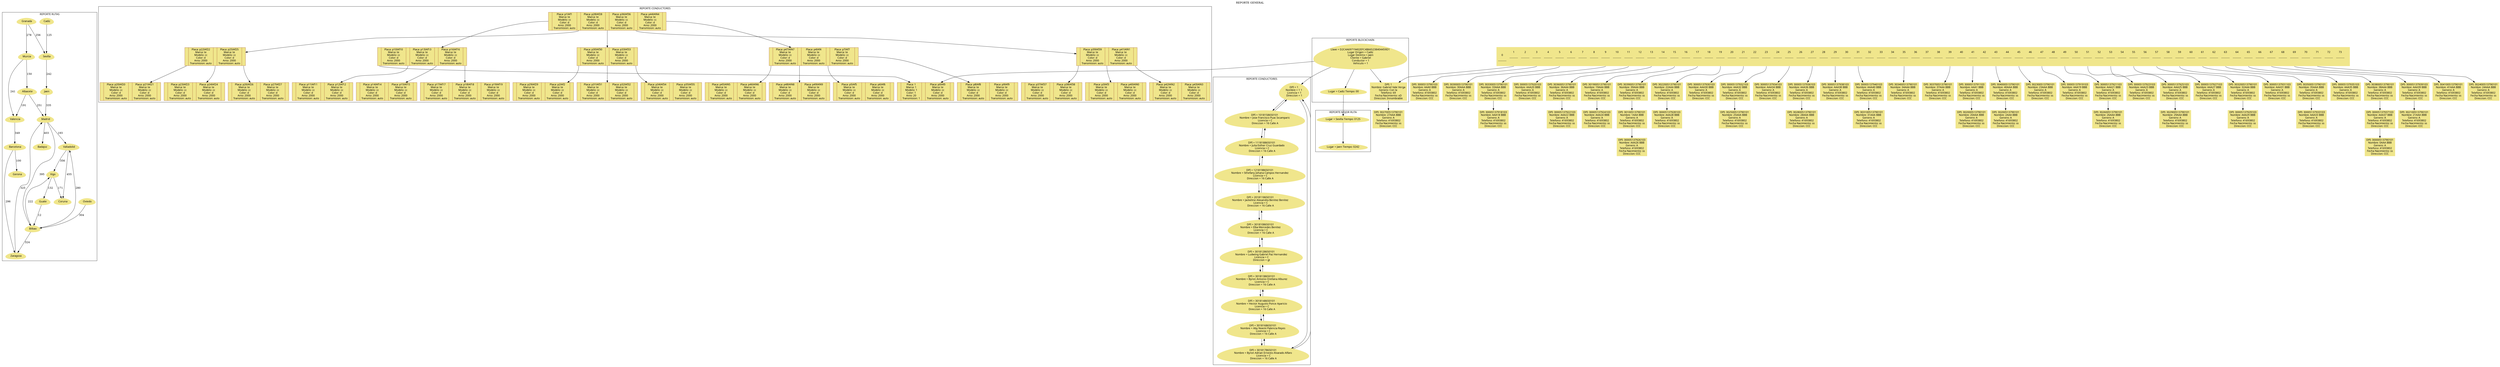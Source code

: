 digraph{

labelloc = "t;"label = "REPORTE GENERAL";

subgraph cluster_Map{ rankdir=LR; 
 node[shape = egg, style=filled, color = khaki, fontname = "Century Gothic"]; graph [fontname = "Century Gothic"];
labelloc = "t;"label = "REPORTE RUTAS";
"Cadiz"[label = " Cadiz"]
"Cadiz"->"Sevilla"[arrowhead=normal label= "125"]
"Sevilla"[label = " Sevilla"]
"Sevilla"->"Jaen"[arrowhead=normal label= "242"]
"Granada"[label = " Granada"]
"Granada"->"Sevilla"[arrowhead=normal label= "256"]
"Granada"->"Murcia"[arrowhead=normal label= "278"]
"Jaen"[label = " Jaen"]
"Jaen"->"Madrid"[arrowhead=normal label= "335"]
"Murcia"[label = " Murcia"]
"Murcia"->"Valencia"[arrowhead=normal label= "241"]
"Murcia"->"Albacete"[arrowhead=normal label= "150"]
"Madrid"[label = " Madrid"]
"Madrid"->"Badajoz"[arrowhead=normal label= "403"]
"Madrid"->"Valladolid"[arrowhead=normal label= "193"]
"Madrid"->"Bilbao"[arrowhead=normal label= "395"]
"Valencia"[label = " Valencia"]
"Valencia"->"Barcelona"[arrowhead=normal label= "349"]
"Albacete"[label = " Albacete"]
"Albacete"->"Valencia"[arrowhead=normal label= "191"]
"Albacete"->"Madrid"[arrowhead=normal label= "251"]
"Barcelona"[label = " Barcelona"]
"Barcelona"->"Gerona"[arrowhead=normal label= "100"]
"Barcelona"->"Zaragoza"[arrowhead=normal label= "296"]
"Gerona"[label = " Gerona"]
"Zaragoza"[label = " Zaragoza"]
"Zaragoza"->"Madrid"[arrowhead=normal label= "325"]
"Badajoz"[label = " Badajoz"]
"Valladolid"[label = " Valladolid"]
"Valladolid"->"Vigo"[arrowhead=normal label= "356"]
"Valladolid"->"Coruna"[arrowhead=normal label= "455"]
"Vigo"[label = " Vigo"]
"Vigo"->"Coruna"[arrowhead=normal label= "171"]
"Vigo"->"Guate"[arrowhead=normal label= "132"]
"Coruna"[label = " Coruna"]
"Bilbao"[label = " Bilbao"]
"Bilbao"->"Valladolid"[arrowhead=normal label= "280"]
"Bilbao"->"Zaragoza"[arrowhead=normal label= "324"]
"Bilbao"->"Vigo"[arrowhead=normal label= "222"]
"Oviedo"[label = " Oviedo"]
"Oviedo"->"Bilbao"[arrowhead=normal label= "304"]
"Guate"[label = " Guate"]
"Guate"->"Bilbao"[arrowhead=normal label= "12"]
}

subgraph cluster_Drivers{ rankdir=LR; 
 node[shape = egg, style=filled, color = khaki, fontname = "Century Gothic"]; graph [fontname = "Century Gothic"];
labelloc = "t;"label = "REPORTE CONDUCTORES";
x1[dir=both label = "DPI = 1\nNombre = 1 1\n Licencia = 1\n Direccion = 1"]x1-> x1018158650101
x1-> x3018178650101
x1018158650101[dir=both label = "DPI = 1018158650101\nNombre = Jose Francisco Puac Ixcamparic\n Licencia = C\n Direccion = 16 Calle A"]x1018158650101-> x1118188650101
x1018158650101-> x1
x1118188650101[dir=both label = "DPI = 1118188650101\nNombre = Julia Esther Cruz Guardado\n Licencia = C\n Direccion = 16 Calle A"]x1118188650101-> x1218198650101
x1118188650101-> x1018158650101
x1218198650101[dir=both label = "DPI = 1218198650101\nNombre = Sthefany Johana Campos Hernandez\n Licencia = C\n Direccion = 16 Calle A"]x1218198650101-> x2018118650101
x1218198650101-> x1118188650101
x2018118650101[dir=both label = "DPI = 2018118650101\nNombre = Jackeline Alexandra Benitez Benitez\n Licencia = C\n Direccion = 16 Calle A"]x2018118650101-> x3018108650101
x2018118650101-> x1218198650101
x3018108650101[dir=both label = "DPI = 3018108650101\nNombre = Elba Mercedes Benitez\n Licencia = C\n Direccion = 16 Calle A"]x3018108650101-> x3018128650101
x3018108650101-> x2018118650101
x3018128650101[dir=both label = "DPI = 3018128650101\nNombre = Ludwing Gabriel Paz Hernandez\n Licencia = C\n Direccion = gt"]x3018128650101-> x3018138650101
x3018128650101-> x3018108650101
x3018138650101[dir=both label = "DPI = 3018138650101\nNombre = Byron Antonio Orellana Alburez\n Licencia = C\n Direccion = 16 Calle A"]x3018138650101-> x3018148650101
x3018138650101-> x3018128650101
x3018148650101[dir=both label = "DPI = 3018148650101\nNombre = Hector Augusto Ponce Aparicio\n Licencia = C\n Direccion = 16 Calle A"]x3018148650101-> x3018168650101
x3018148650101-> x3018138650101
x3018168650101[dir=both label = "DPI = 3018168650101\nNombre = Aby Noemi Palencia Reyes\n Licencia = C\n Direccion = 16 Calle A"]x3018168650101-> x3018178650101
x3018168650101-> x3018148650101
x3018178650101[dir=both label = "DPI = 3018178650101\nNombre = Byron Adrian Ernesto Alvarado Alfaro\n Licencia = C\n Direccion = 16 Calle A"]x3018178650101-> x1
x3018178650101-> x3018168650101
}

subgraph getLlaveHDPcluster_Clientes{rankdir=LR
node[shape=record,style=filled, color = khaki, fontname = "Century Gothic"]; graph [fontname = "Century Gothic"];
 labelloc = "t;"label = "REPORTE CLIENTES";  Nodo2104940763[label= 
"<P0>\n\n0\n\n----------\n\n|<P1>1\n\n----------\n\n|<P2>2\n\n----------\n\n|<P3>3\n\n----------\n\n|<P4>4\n\n----------\n\n|<P5>5\n\n----------\n\n|<P6>6\n\n----------\n\n|<P7>7\n\n----------\n\n|<P8>8\n\n----------\n\n|<P9>9\n\n----------\n\n|<P10>10\n\n----------\n\n|<P11>11\n\n----------\n\n|<P12>12\n\n----------\n\n|<P13>13\n\n----------\n\n|<P14>14\n\n----------\n\n|<P15>15\n\n----------\n\n|<P16>16\n\n----------\n\n|<P17>17\n\n----------\n\n|<P18>18\n\n----------\n\n|<P19>19\n\n----------\n\n|<P20>20\n\n----------\n\n|<P21>21\n\n----------\n\n|<P22>22\n\n----------\n\n|<P23>23\n\n----------\n\n|<P24>24\n\n----------\n\n|<P25>25\n\n----------\n\n|<P26>26\n\n----------\n\n|<P27>27\n\n----------\n\n|<P28>28\n\n----------\n\n|<P29>29\n\n----------\n\n|<P30>30\n\n----------\n\n|<P31>31\n\n----------\n\n|<P32>32\n\n----------\n\n|<P33>33\n\n----------\n\n|<P34>34\n\n----------\n\n|<P35>35\n\n----------\n\n|<P36>36\n\n----------\n\n|<P37>37\n\n----------\n\n|<P38>38\n\n----------\n\n|<P39>39\n\n----------\n\n|<P40>40\n\n----------\n\n|<P41>41\n\n----------\n\n|<P42>42\n\n----------\n\n|<P43>43\n\n----------\n\n|<P44>44\n\n----------\n\n|<P45>45\n\n----------\n\n|<P46>46\n\n----------\n\n|<P47>47\n\n----------\n\n|<P48>48\n\n----------\n\n|<P49>49\n\n----------\n\n|<P50>50\n\n----------\n\n|<P51>51\n\n----------\n\n|<P52>52\n\n----------\n\n|<P53>53\n\n----------\n\n|<P54>54\n\n----------\n\n|<P55>55\n\n----------\n\n|<P56>56\n\n----------\n\n|<P57>57\n\n----------\n\n|<P58>58\n\n----------\n\n|<P59>59\n\n----------\n\n|<P60>60\n\n----------\n\n|<P61>61\n\n----------\n\n|<P62>62\n\n----------\n\n|<P63>63\n\n----------\n\n|<P64>64\n\n----------\n\n|<P65>65\n\n----------\n\n|<P66>66\n\n----------\n\n|<P67>67\n\n----------\n\n|<P68>68\n\n----------\n\n|<P69>69\n\n----------\n\n|<P70>70\n\n----------\n\n|<P71>71\n\n----------\n\n|<P72>72\n\n----------\n\n|<P73>73\n\n----------\n\n|<P74>"];
Nodo902115066[label=" DPI: 1\nNombre: Gabriel Vale Verga\nGenero: Con la \nTelefono: 69\nFecha Nacimiento: xD\nDireccion: Innombrable"];
Nodo902115066 -> Nodo1265781273
Nodo1265781273[label=" DPI: 302700513790101\nNombre: 27AAA BBB\nGenero: A\nTelefono: 41693802\nFecha Nacimiento: ss\nDireccion: CCC"];
Nodo2104940763:P1 -> Nodo902115066
Nodo551645838[label=" DPI: 3000513790103\nNombre: AAA0 BBB\nGenero: A\nTelefono: 41693802\nFecha Nacimiento: ss\nDireccion: CCC"];
Nodo2104940763:P3 -> Nodo551645838
Nodo1455198735[label=" DPI: 303000513790101\nNombre: 30AAA BBB\nGenero: A\nTelefono: 41693802\nFecha Nacimiento: ss\nDireccion: CCC"];
Nodo2104940763:P5 -> Nodo1455198735
Nodo491206659[label=" DPI: 303300513790101\nNombre: 33AAA BBB\nGenero: A\nTelefono: 41693802\nFecha Nacimiento: ss\nDireccion: CCC"];
Nodo491206659 -> Nodo1144818480
Nodo1144818480[label=" DPI: 30005137918103\nNombre: AAA18 BBB\nGenero: A\nTelefono: 41693802\nFecha Nacimiento: ss\nDireccion: CCC"];
Nodo2104940763:P9 -> Nodo491206659
Nodo1868751931[label=" DPI: 30005137920103\nNombre: AAA20 BBB\nGenero: A\nTelefono: 41693802\nFecha Nacimiento: ss\nDireccion: CCC"];
Nodo2104940763:P11 -> Nodo1868751931
Nodo1568423730[label=" DPI: 303600513790101\nNombre: 36AAA BBB\nGenero: A\nTelefono: 41693802\nFecha Nacimiento: ss\nDireccion: CCC"];
Nodo1568423730 -> Nodo2036302782
Nodo2036302782[label=" DPI: 30005137922103\nNombre: AAA22 BBB\nGenero: A\nTelefono: 41693802\nFecha Nacimiento: ss\nDireccion: CCC"];
Nodo2104940763:P13 -> Nodo1568423730
Nodo1494934190[label=" DPI: 301900513790101\nNombre: 19AAA BBB\nGenero: A\nTelefono: 41693802\nFecha Nacimiento: ss\nDireccion: CCC"];
Nodo1494934190 -> Nodo564237962
Nodo564237962[label=" DPI: 30005137924103\nNombre: AAA24 BBB\nGenero: A\nTelefono: 41693802\nFecha Nacimiento: ss\nDireccion: CCC"];
Nodo2104940763:P15 -> Nodo1494934190
Nodo488155171[label=" DPI: 303900513790101\nNombre: 39AAA BBB\nGenero: A\nTelefono: 41693802\nFecha Nacimiento: ss\nDireccion: CCC"];
Nodo488155171 -> Nodo417303117
Nodo417303117[label=" DPI: 30100513790101\nNombre: 1AAA BBB\nGenero: A\nTelefono: 41693802\nFecha Nacimiento: ss\nDireccion: CCC"];
Nodo417303117 -> Nodo375264362
Nodo375264362[label=" DPI: 30005137926103\nNombre: AAA26 BBB\nGenero: A\nTelefono: 41693802\nFecha Nacimiento: ss\nDireccion: CCC"];
Nodo2104940763:P17 -> Nodo488155171
Nodo1004983789[label=" DPI: 302200513790101\nNombre: 22AAA BBB\nGenero: A\nTelefono: 41693802\nFecha Nacimiento: ss\nDireccion: CCC"];
Nodo1004983789 -> Nodo1676098306
Nodo1676098306[label=" DPI: 30005137928103\nNombre: AAA28 BBB\nGenero: A\nTelefono: 41693802\nFecha Nacimiento: ss\nDireccion: CCC"];
Nodo2104940763:P19 -> Nodo1004983789
Nodo126769361[label=" DPI: 30005137930103\nNombre: AAA30 BBB\nGenero: A\nTelefono: 41693802\nFecha Nacimiento: ss\nDireccion: CCC"];
Nodo2104940763:P21 -> Nodo126769361
Nodo1628827918[label=" DPI: 30005137932103\nNombre: AAA32 BBB\nGenero: A\nTelefono: 41693802\nFecha Nacimiento: ss\nDireccion: CCC"];
Nodo1628827918 -> Nodo1817254268
Nodo1817254268[label=" DPI: 302500513790101\nNombre: 25AAA BBB\nGenero: A\nTelefono: 41693802\nFecha Nacimiento: ss\nDireccion: CCC"];
Nodo2104940763:P23 -> Nodo1628827918
Nodo909381855[label=" DPI: 30005137934103\nNombre: AAA34 BBB\nGenero: A\nTelefono: 41693802\nFecha Nacimiento: ss\nDireccion: CCC"];
Nodo2104940763:P25 -> Nodo909381855
Nodo1133092376[label=" DPI: 30005137936103\nNombre: AAA36 BBB\nGenero: A\nTelefono: 41693802\nFecha Nacimiento: ss\nDireccion: CCC"];
Nodo1133092376 -> Nodo224037606
Nodo224037606[label=" DPI: 302800513790101\nNombre: 28AAA BBB\nGenero: A\nTelefono: 41693802\nFecha Nacimiento: ss\nDireccion: CCC"];
Nodo2104940763:P27 -> Nodo1133092376
Nodo1772415176[label=" DPI: 30005137938103\nNombre: AAA38 BBB\nGenero: A\nTelefono: 41693802\nFecha Nacimiento: ss\nDireccion: CCC"];
Nodo2104940763:P29 -> Nodo1772415176
Nodo2130755531[label=" DPI: 30005137940103\nNombre: AAA40 BBB\nGenero: A\nTelefono: 41693802\nFecha Nacimiento: ss\nDireccion: CCC"];
Nodo2130755531 -> Nodo1886820205
Nodo1886820205[label=" DPI: 303100513790101\nNombre: 31AAA BBB\nGenero: A\nTelefono: 41693802\nFecha Nacimiento: ss\nDireccion: CCC"];
Nodo2104940763:P31 -> Nodo2130755531
Nodo698494527[label=" DPI: 303400513790101\nNombre: 34AAA BBB\nGenero: A\nTelefono: 41693802\nFecha Nacimiento: ss\nDireccion: CCC"];
Nodo2104940763:P35 -> Nodo698494527
Nodo1728999787[label=" DPI: 303700513790101\nNombre: 37AAA BBB\nGenero: A\nTelefono: 41693802\nFecha Nacimiento: ss\nDireccion: CCC"];
Nodo2104940763:P39 -> Nodo1728999787
Nodo495613094[label=" DPI: 3000513791103\nNombre: AAA1 BBB\nGenero: A\nTelefono: 41693802\nFecha Nacimiento: ss\nDireccion: CCC"];
Nodo495613094 -> Nodo1501779333
Nodo1501779333[label=" DPI: 302000513790101\nNombre: 20AAA BBB\nGenero: A\nTelefono: 41693802\nFecha Nacimiento: ss\nDireccion: CCC"];
Nodo2104940763:P41 -> Nodo495613094
Nodo1642617692[label=" DPI: 304000513790101\nNombre: 40AAA BBB\nGenero: A\nTelefono: 41693802\nFecha Nacimiento: ss\nDireccion: CCC"];
Nodo1642617692 -> Nodo1979312931
Nodo1979312931[label=" DPI: 30200513790101\nNombre: 2AAA BBB\nGenero: A\nTelefono: 41693802\nFecha Nacimiento: ss\nDireccion: CCC"];
Nodo2104940763:P43 -> Nodo1642617692
Nodo991465086[label=" DPI: 302300513790101\nNombre: 23AAA BBB\nGenero: A\nTelefono: 41693802\nFecha Nacimiento: ss\nDireccion: CCC"];
Nodo2104940763:P45 -> Nodo991465086
Nodo2020920293[label=" DPI: 30005137919103\nNombre: AAA19 BBB\nGenero: A\nTelefono: 41693802\nFecha Nacimiento: ss\nDireccion: CCC"];
Nodo2104940763:P47 -> Nodo2020920293
Nodo1541758220[label=" DPI: 30005137921103\nNombre: AAA21 BBB\nGenero: A\nTelefono: 41693802\nFecha Nacimiento: ss\nDireccion: CCC"];
Nodo1541758220 -> Nodo1644103072
Nodo1644103072[label=" DPI: 302600513790101\nNombre: 26AAA BBB\nGenero: A\nTelefono: 41693802\nFecha Nacimiento: ss\nDireccion: CCC"];
Nodo2104940763:P49 -> Nodo1541758220
Nodo518720671[label=" DPI: 30005137923103\nNombre: AAA23 BBB\nGenero: A\nTelefono: 41693802\nFecha Nacimiento: ss\nDireccion: CCC"];
Nodo2104940763:P51 -> Nodo518720671
Nodo1084151620[label=" DPI: 30005137925103\nNombre: AAA25 BBB\nGenero: A\nTelefono: 41693802\nFecha Nacimiento: ss\nDireccion: CCC"];
Nodo1084151620 -> Nodo836960102
Nodo836960102[label=" DPI: 302900513790101\nNombre: 29AAA BBB\nGenero: A\nTelefono: 41693802\nFecha Nacimiento: ss\nDireccion: CCC"];
Nodo2104940763:P53 -> Nodo1084151620
Nodo673791743[label=" DPI: 30005137927103\nNombre: AAA27 BBB\nGenero: A\nTelefono: 41693802\nFecha Nacimiento: ss\nDireccion: CCC"];
Nodo2104940763:P55 -> Nodo673791743
Nodo1851805841[label=" DPI: 303200513790101\nNombre: 32AAA BBB\nGenero: A\nTelefono: 41693802\nFecha Nacimiento: ss\nDireccion: CCC"];
Nodo1851805841 -> Nodo1483902702
Nodo1483902702[label=" DPI: 30005137929103\nNombre: AAA29 BBB\nGenero: A\nTelefono: 41693802\nFecha Nacimiento: ss\nDireccion: CCC"];
Nodo2104940763:P57 -> Nodo1851805841
Nodo2127385417[label=" DPI: 30005137931103\nNombre: AAA31 BBB\nGenero: A\nTelefono: 41693802\nFecha Nacimiento: ss\nDireccion: CCC"];
Nodo2104940763:P59 -> Nodo2127385417
Nodo535975081[label=" DPI: 303500513790101\nNombre: 35AAA BBB\nGenero: A\nTelefono: 41693802\nFecha Nacimiento: ss\nDireccion: CCC"];
Nodo535975081 -> Nodo1937402654
Nodo1937402654[label=" DPI: 30005137933103\nNombre: AAA33 BBB\nGenero: A\nTelefono: 41693802\nFecha Nacimiento: ss\nDireccion: CCC"];
Nodo2104940763:P61 -> Nodo535975081
Nodo1068736097[label=" DPI: 30005137935103\nNombre: AAA35 BBB\nGenero: A\nTelefono: 41693802\nFecha Nacimiento: ss\nDireccion: CCC"];
Nodo2104940763:P63 -> Nodo1068736097
Nodo728810949[label=" DPI: 303800513790101\nNombre: 38AAA BBB\nGenero: A\nTelefono: 41693802\nFecha Nacimiento: ss\nDireccion: CCC"];
Nodo728810949 -> Nodo648710942
Nodo648710942[label=" DPI: 30005137937103\nNombre: AAA37 BBB\nGenero: A\nTelefono: 41693802\nFecha Nacimiento: ss\nDireccion: CCC"];
Nodo648710942 -> Nodo103294542
Nodo103294542[label=" DPI: 30000513790101\nNombre: 0AAA BBB\nGenero: A\nTelefono: 41693802\nFecha Nacimiento: ss\nDireccion: CCC"];
Nodo2104940763:P65 -> Nodo728810949
Nodo625733756[label=" DPI: 30005137939103\nNombre: AAA39 BBB\nGenero: A\nTelefono: 41693802\nFecha Nacimiento: ss\nDireccion: CCC"];
Nodo625733756 -> Nodo146294781
Nodo146294781[label=" DPI: 302100513790101\nNombre: 21AAA BBB\nGenero: A\nTelefono: 41693802\nFecha Nacimiento: ss\nDireccion: CCC"];
Nodo2104940763:P67 -> Nodo625733756
Nodo2058936207[label=" DPI: 304100513790101\nNombre: 41AAA BBB\nGenero: A\nTelefono: 41693802\nFecha Nacimiento: ss\nDireccion: CCC"];
Nodo2104940763:P69 -> Nodo2058936207
Nodo1038458048[label=" DPI: 302400513790101\nNombre: 24AAA BBB\nGenero: A\nTelefono: 41693802\nFecha Nacimiento: ss\nDireccion: CCC"];
Nodo2104940763:P71 -> Nodo1038458048
}

subgraph cluster_Tree{node[shape=record, style=filled,fillcolor=khaki, color =sienna , fontname = "Century Gothic"]; graph [fontname = "Century Gothic"];
 labelloc = "t;"label = "REPORTE CONDUCTORES";Nodo1196901136[label="<P0>|Placa: p1lAf1\nMarca: te\nModelo: cc\nColor: d\nAnio: 2000\nTransmision: auto|<P1>|Placa: p28lAf28\nMarca: te\nModelo: cc\nColor: d\nAnio: 2000\nTransmision: auto|<P2>|Placa: p36lAf36\nMarca: te\nModelo: cc\nColor: d\nAnio: 2000\nTransmision: auto|<P3>|Placa: p44lAf44\nMarca: te\nModelo: cc\nColor: d\nAnio: 2000\nTransmision: auto|<P4>"];
Nodo228221864[label="<P0>|Placa: p10lAf10\nMarca: te\nModelo: cc\nColor: d\nAnio: 2000\nTransmision: auto|<P1>|Placa: p13lAf13\nMarca: te\nModelo: cc\nColor: d\nAnio: 2000\nTransmision: auto|<P2>|Placa: p16lAf16\nMarca: te\nModelo: cc\nColor: d\nAnio: 2000\nTransmision: auto|<P3>"];
Nodo375732665[label="<P0>|Placa: 1\nMarca: 1\nModelo: 1\nColor: 1\nAnio: 20\nTransmision: 1|<P1>|Placa: p0lAf0\nMarca: te\nModelo: cc\nColor: d\nAnio: 2000\nTransmision: auto|<P2>"];
Nodo228221864:P0->Nodo375732665;
Nodo828539187[label="<P0>|Placa: p11lAf11\nMarca: te\nModelo: cc\nColor: d\nAnio: 2000\nTransmision: auto|<P1>|Placa: p12lAf12\nMarca: te\nModelo: cc\nColor: d\nAnio: 2000\nTransmision: auto|<P2>"];
Nodo228221864:P1->Nodo828539187;
Nodo544213059[label="<P0>|Placa: p14lAf14\nMarca: te\nModelo: cc\nColor: d\nAnio: 2000\nTransmision: auto|<P1>|Placa: p15lAf15\nMarca: te\nModelo: cc\nColor: d\nAnio: 2000\nTransmision: auto|<P2>"];
Nodo228221864:P2->Nodo544213059;
Nodo1573032094[label="<P0>|Placa: p17lAf17\nMarca: te\nModelo: cc\nColor: d\nAnio: 2000\nTransmision: auto|<P1>|Placa: p18lAf18\nMarca: te\nModelo: cc\nColor: d\nAnio: 2000\nTransmision: auto|<P2>|Placa: p19lAf19\nMarca: te\nModelo: cc\nColor: d\nAnio: 2000\nTransmision: auto|<P3>"];
Nodo228221864:P3->Nodo1573032094;
Nodo1196901136:P0->Nodo228221864;
Nodo60506029[label="<P0>|Placa: p22lAf22\nMarca: te\nModelo: cc\nColor: d\nAnio: 2000\nTransmision: auto|<P1>|Placa: p25lAf25\nMarca: te\nModelo: cc\nColor: d\nAnio: 2000\nTransmision: auto|<P2>"];
Nodo643128820[label="<P0>|Placa: p20lAf20\nMarca: te\nModelo: cc\nColor: d\nAnio: 2000\nTransmision: auto|<P1>|Placa: p21lAf21\nMarca: te\nModelo: cc\nColor: d\nAnio: 2000\nTransmision: auto|<P2>"];
Nodo60506029:P0->Nodo643128820;
Nodo105347949[label="<P0>|Placa: p23lAf23\nMarca: te\nModelo: cc\nColor: d\nAnio: 2000\nTransmision: auto|<P1>|Placa: p24lAf24\nMarca: te\nModelo: cc\nColor: d\nAnio: 2000\nTransmision: auto|<P2>"];
Nodo60506029:P1->Nodo105347949;
Nodo1330142555[label="<P0>|Placa: p26lAf26\nMarca: te\nModelo: cc\nColor: d\nAnio: 2000\nTransmision: auto|<P1>|Placa: p27lAf27\nMarca: te\nModelo: cc\nColor: d\nAnio: 2000\nTransmision: auto|<P2>"];
Nodo60506029:P2->Nodo1330142555;
Nodo1196901136:P1->Nodo60506029;
Nodo359949640[label="<P0>|Placa: p30lAf30\nMarca: te\nModelo: cc\nColor: d\nAnio: 2000\nTransmision: auto|<P1>|Placa: p33lAf33\nMarca: te\nModelo: cc\nColor: d\nAnio: 2000\nTransmision: auto|<P2>"];
Nodo423764207[label="<P0>|Placa: p29lAf29\nMarca: te\nModelo: cc\nColor: d\nAnio: 2000\nTransmision: auto|<P1>|Placa: p2lAf2\nMarca: te\nModelo: cc\nColor: d\nAnio: 2000\nTransmision: auto|<P2>"];
Nodo359949640:P0->Nodo423764207;
Nodo618904761[label="<P0>|Placa: p31lAf31\nMarca: te\nModelo: cc\nColor: d\nAnio: 2000\nTransmision: auto|<P1>|Placa: p32lAf32\nMarca: te\nModelo: cc\nColor: d\nAnio: 2000\nTransmision: auto|<P2>"];
Nodo359949640:P1->Nodo618904761;
Nodo692883451[label="<P0>|Placa: p34lAf34\nMarca: te\nModelo: cc\nColor: d\nAnio: 2000\nTransmision: auto|<P1>|Placa: p35lAf35\nMarca: te\nModelo: cc\nColor: d\nAnio: 2000\nTransmision: auto|<P2>"];
Nodo359949640:P2->Nodo692883451;
Nodo1196901136:P2->Nodo359949640;
Nodo530899391[label="<P0>|Placa: p39lAf39\nMarca: te\nModelo: cc\nColor: d\nAnio: 2000\nTransmision: auto|<P1>|Placa: p41lAf41\nMarca: te\nModelo: cc\nColor: d\nAnio: 2000\nTransmision: auto|<P2>"];
Nodo392822780[label="<P0>|Placa: p37lAf37\nMarca: te\nModelo: cc\nColor: d\nAnio: 2000\nTransmision: auto|<P1>|Placa: p38lAf38\nMarca: te\nModelo: cc\nColor: d\nAnio: 2000\nTransmision: auto|<P2>"];
Nodo530899391:P0->Nodo392822780;
Nodo785817564[label="<P0>|Placa: p3lAf3\nMarca: te\nModelo: cc\nColor: d\nAnio: 2000\nTransmision: auto|<P1>|Placa: p40lAf40\nMarca: te\nModelo: cc\nColor: d\nAnio: 2000\nTransmision: auto|<P2>"];
Nodo530899391:P1->Nodo785817564;
Nodo1663631018[label="<P0>|Placa: p42lAf42\nMarca: te\nModelo: cc\nColor: d\nAnio: 2000\nTransmision: auto|<P1>|Placa: p43lAf43\nMarca: te\nModelo: cc\nColor: d\nAnio: 2000\nTransmision: auto|<P2>"];
Nodo530899391:P2->Nodo1663631018;
Nodo1196901136:P3->Nodo530899391;
Nodo1538871913[label="<P0>|Placa: p47lAf47\nMarca: te\nModelo: cc\nColor: d\nAnio: 2000\nTransmision: auto|<P1>|Placa: p4lAf4\nMarca: te\nModelo: cc\nColor: d\nAnio: 2000\nTransmision: auto|<P2>|Placa: p7lAf7\nMarca: te\nModelo: cc\nColor: d\nAnio: 2000\nTransmision: auto|<P3>"];
Nodo66568445[label="<P0>|Placa: p45lAf45\nMarca: te\nModelo: cc\nColor: d\nAnio: 2000\nTransmision: auto|<P1>|Placa: p46lAf46\nMarca: te\nModelo: cc\nColor: d\nAnio: 2000\nTransmision: auto|<P2>"];
Nodo1538871913:P0->Nodo66568445;
Nodo423991072[label="<P0>|Placa: p48lAf48\nMarca: te\nModelo: cc\nColor: d\nAnio: 2000\nTransmision: auto|<P1>|Placa: p49lAf49\nMarca: te\nModelo: cc\nColor: d\nAnio: 2000\nTransmision: auto|<P2>"];
Nodo1538871913:P1->Nodo423991072;
Nodo1027405580[label="<P0>|Placa: p5lAf5\nMarca: te\nModelo: cc\nColor: d\nAnio: 2000\nTransmision: auto|<P1>|Placa: p6lAf6\nMarca: te\nModelo: cc\nColor: d\nAnio: 2000\nTransmision: auto|<P2>"];
Nodo1538871913:P2->Nodo1027405580;
Nodo738705624[label="<P0>|Placa: p8lAf8\nMarca: te\nModelo: cc\nColor: d\nAnio: 2000\nTransmision: auto|<P1>|Placa: p9lAf9\nMarca: te\nModelo: cc\nColor: d\nAnio: 2000\nTransmision: auto|<P2>"];
Nodo1538871913:P3->Nodo738705624;
Nodo1196901136:P4->Nodo1538871913;
}

subgraph cluster_Blockchain{ rankdir=LR; 
 node[shape = egg, style=filled, color = khaki, fontname = "Century Gothic"]; graph [fontname = "Century Gothic"];
labelloc = "t;"label = "REPORTE BLOCKCHAIN";
xD2C4A69719402EFC4B665238404459D1[dir=both label = "Llave = D2C4A69719402EFC4B665238404459D1\nLugar Origen = Cadiz\n Lugar Destino = Jaen\n Cliente = Gabriel\n Conductor = 1\n Vehiculo = 1"]xD2C4A69719402EFC4B665238404459D1-> x1
xD2C4A69719402EFC4B665238404459D1-> Nodo375732665
xD2C4A69719402EFC4B665238404459D1-> Nodo902115066
xD2C4A69719402EFC4B665238404459D1-> brCadizCadiz
}

subgraph cluster_MejorRuta{ rankdir=LR; 
 node[shape = egg, style=filled, color = khaki, fontname = "Century Gothic"]; graph [fontname = "Century Gothic"];
labelloc = "t;"label = "REPORTE MEJOR RUTA";
brCadizCadiz[dir=both label = "Lugar = Cadiz Tiempo: 00"]brCadizCadiz-> brCadizSevilla
brCadizSevilla[dir=both label = "Lugar = Sevilla Tiempo: 0125"]brCadizSevilla-> brCadizJaen
brCadizJaen[dir=both label = "Lugar = Jaen Tiempo: 0242"]}


}

